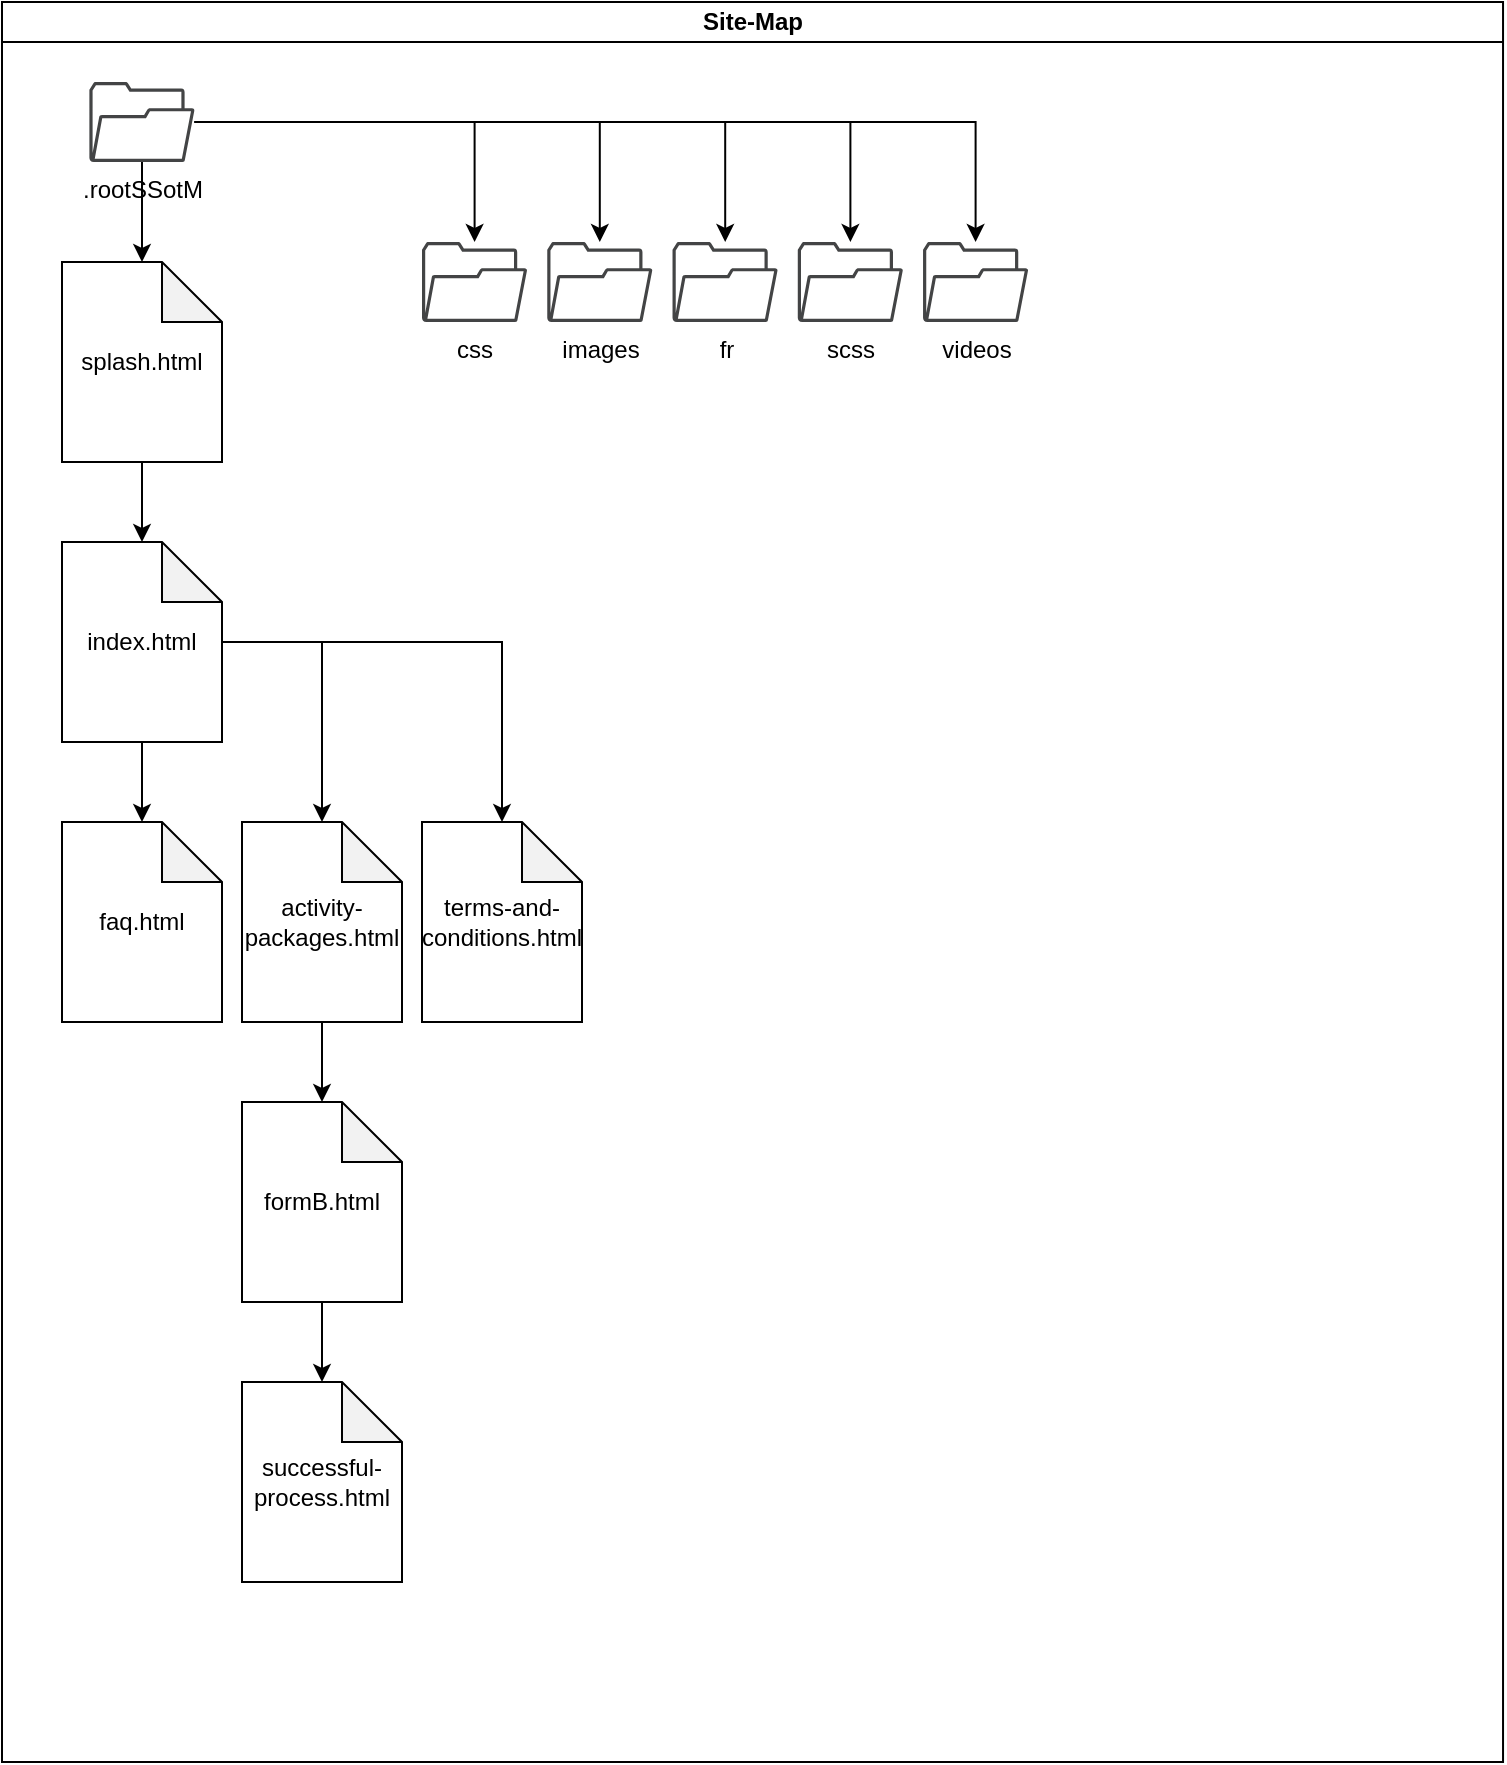 <mxfile version="17.4.0" type="github">
  <diagram id="prtHgNgQTEPvFCAcTncT" name="Page-1">
    <mxGraphModel dx="2062" dy="1122" grid="1" gridSize="10" guides="1" tooltips="1" connect="1" arrows="1" fold="1" page="1" pageScale="1" pageWidth="827" pageHeight="1169" math="0" shadow="0">
      <root>
        <mxCell id="0" />
        <mxCell id="1" parent="0" />
        <mxCell id="dNxyNK7c78bLwvsdeMH5-11" value="Site-Map" style="swimlane;html=1;startSize=20;horizontal=1;containerType=tree;glass=0;" parent="1" vertex="1">
          <mxGeometry x="40" y="80" width="750.52" height="880" as="geometry" />
        </mxCell>
        <mxCell id="O9_XByGZcDf_Zzd5b06f-2" value="splash.html" style="shape=note;whiteSpace=wrap;html=1;backgroundOutline=1;darkOpacity=0.05;" vertex="1" parent="dNxyNK7c78bLwvsdeMH5-11">
          <mxGeometry x="30" y="130" width="80" height="100" as="geometry" />
        </mxCell>
        <mxCell id="O9_XByGZcDf_Zzd5b06f-6" value="" style="edgeStyle=orthogonalEdgeStyle;rounded=0;orthogonalLoop=1;jettySize=auto;html=1;" edge="1" source="O9_XByGZcDf_Zzd5b06f-2" target="O9_XByGZcDf_Zzd5b06f-7" parent="dNxyNK7c78bLwvsdeMH5-11">
          <mxGeometry relative="1" as="geometry" />
        </mxCell>
        <mxCell id="O9_XByGZcDf_Zzd5b06f-7" value="index.html" style="shape=note;whiteSpace=wrap;html=1;backgroundOutline=1;darkOpacity=0.05;" vertex="1" parent="dNxyNK7c78bLwvsdeMH5-11">
          <mxGeometry x="30" y="270" width="80" height="100" as="geometry" />
        </mxCell>
        <mxCell id="O9_XByGZcDf_Zzd5b06f-8" value="" style="edgeStyle=orthogonalEdgeStyle;rounded=0;orthogonalLoop=1;jettySize=auto;html=1;" edge="1" target="O9_XByGZcDf_Zzd5b06f-9" source="O9_XByGZcDf_Zzd5b06f-7" parent="dNxyNK7c78bLwvsdeMH5-11">
          <mxGeometry relative="1" as="geometry">
            <mxPoint x="110" y="310" as="sourcePoint" />
          </mxGeometry>
        </mxCell>
        <mxCell id="O9_XByGZcDf_Zzd5b06f-9" value="faq.html" style="shape=note;whiteSpace=wrap;html=1;backgroundOutline=1;darkOpacity=0.05;" vertex="1" parent="dNxyNK7c78bLwvsdeMH5-11">
          <mxGeometry x="30" y="410" width="80" height="100" as="geometry" />
        </mxCell>
        <mxCell id="O9_XByGZcDf_Zzd5b06f-10" value="" style="edgeStyle=orthogonalEdgeStyle;rounded=0;orthogonalLoop=1;jettySize=auto;html=1;" edge="1" target="O9_XByGZcDf_Zzd5b06f-11" source="O9_XByGZcDf_Zzd5b06f-7" parent="dNxyNK7c78bLwvsdeMH5-11">
          <mxGeometry relative="1" as="geometry">
            <mxPoint x="110" y="310" as="sourcePoint" />
          </mxGeometry>
        </mxCell>
        <mxCell id="O9_XByGZcDf_Zzd5b06f-11" value="activity-packages.html" style="shape=note;whiteSpace=wrap;html=1;backgroundOutline=1;darkOpacity=0.05;" vertex="1" parent="dNxyNK7c78bLwvsdeMH5-11">
          <mxGeometry x="120" y="410" width="80" height="100" as="geometry" />
        </mxCell>
        <mxCell id="O9_XByGZcDf_Zzd5b06f-12" value="" style="edgeStyle=orthogonalEdgeStyle;rounded=0;orthogonalLoop=1;jettySize=auto;html=1;" edge="1" target="O9_XByGZcDf_Zzd5b06f-13" source="O9_XByGZcDf_Zzd5b06f-7" parent="dNxyNK7c78bLwvsdeMH5-11">
          <mxGeometry relative="1" as="geometry">
            <mxPoint x="110" y="310" as="sourcePoint" />
          </mxGeometry>
        </mxCell>
        <mxCell id="O9_XByGZcDf_Zzd5b06f-13" value="terms-and-conditions.html" style="shape=note;whiteSpace=wrap;html=1;backgroundOutline=1;darkOpacity=0.05;" vertex="1" parent="dNxyNK7c78bLwvsdeMH5-11">
          <mxGeometry x="210" y="410" width="80" height="100" as="geometry" />
        </mxCell>
        <mxCell id="O9_XByGZcDf_Zzd5b06f-14" value="" style="edgeStyle=orthogonalEdgeStyle;rounded=0;orthogonalLoop=1;jettySize=auto;html=1;" edge="1" target="O9_XByGZcDf_Zzd5b06f-15" source="O9_XByGZcDf_Zzd5b06f-11" parent="dNxyNK7c78bLwvsdeMH5-11">
          <mxGeometry relative="1" as="geometry">
            <mxPoint x="150" y="400" as="sourcePoint" />
          </mxGeometry>
        </mxCell>
        <mxCell id="O9_XByGZcDf_Zzd5b06f-15" value="formB.html" style="shape=note;whiteSpace=wrap;html=1;backgroundOutline=1;darkOpacity=0.05;" vertex="1" parent="dNxyNK7c78bLwvsdeMH5-11">
          <mxGeometry x="120" y="550" width="80" height="100" as="geometry" />
        </mxCell>
        <mxCell id="O9_XByGZcDf_Zzd5b06f-16" value="" style="edgeStyle=orthogonalEdgeStyle;rounded=0;orthogonalLoop=1;jettySize=auto;html=1;" edge="1" target="O9_XByGZcDf_Zzd5b06f-17" source="O9_XByGZcDf_Zzd5b06f-15" parent="dNxyNK7c78bLwvsdeMH5-11">
          <mxGeometry relative="1" as="geometry">
            <mxPoint x="200" y="590" as="sourcePoint" />
          </mxGeometry>
        </mxCell>
        <mxCell id="O9_XByGZcDf_Zzd5b06f-17" value="successful-process.html" style="shape=note;whiteSpace=wrap;html=1;backgroundOutline=1;darkOpacity=0.05;" vertex="1" parent="dNxyNK7c78bLwvsdeMH5-11">
          <mxGeometry x="120" y="690" width="80" height="100" as="geometry" />
        </mxCell>
        <mxCell id="O9_XByGZcDf_Zzd5b06f-19" style="edgeStyle=orthogonalEdgeStyle;rounded=0;orthogonalLoop=1;jettySize=auto;html=1;entryX=0.5;entryY=0;entryDx=0;entryDy=0;entryPerimeter=0;" edge="1" parent="dNxyNK7c78bLwvsdeMH5-11" source="O9_XByGZcDf_Zzd5b06f-18" target="O9_XByGZcDf_Zzd5b06f-2">
          <mxGeometry relative="1" as="geometry" />
        </mxCell>
        <mxCell id="O9_XByGZcDf_Zzd5b06f-18" value=".rootSSotM" style="sketch=0;pointerEvents=1;shadow=0;dashed=0;html=1;strokeColor=none;fillColor=#434445;aspect=fixed;labelPosition=center;verticalLabelPosition=bottom;verticalAlign=top;align=center;outlineConnect=0;shape=mxgraph.vvd.folder;" vertex="1" parent="dNxyNK7c78bLwvsdeMH5-11">
          <mxGeometry x="43.69" y="40" width="52.63" height="40" as="geometry" />
        </mxCell>
        <mxCell id="O9_XByGZcDf_Zzd5b06f-20" value="" style="edgeStyle=orthogonalEdgeStyle;rounded=0;orthogonalLoop=1;jettySize=auto;html=1;" edge="1" source="O9_XByGZcDf_Zzd5b06f-18" target="O9_XByGZcDf_Zzd5b06f-21" parent="dNxyNK7c78bLwvsdeMH5-11">
          <mxGeometry relative="1" as="geometry" />
        </mxCell>
        <mxCell id="O9_XByGZcDf_Zzd5b06f-21" value="css" style="sketch=0;pointerEvents=1;shadow=0;dashed=0;html=1;strokeColor=none;fillColor=#434445;aspect=fixed;labelPosition=center;verticalLabelPosition=bottom;verticalAlign=top;align=center;outlineConnect=0;shape=mxgraph.vvd.folder;" vertex="1" parent="dNxyNK7c78bLwvsdeMH5-11">
          <mxGeometry x="210" y="120" width="52.63" height="40" as="geometry" />
        </mxCell>
        <mxCell id="O9_XByGZcDf_Zzd5b06f-22" value="" style="edgeStyle=orthogonalEdgeStyle;rounded=0;orthogonalLoop=1;jettySize=auto;html=1;" edge="1" source="O9_XByGZcDf_Zzd5b06f-18" target="O9_XByGZcDf_Zzd5b06f-23" parent="dNxyNK7c78bLwvsdeMH5-11">
          <mxGeometry relative="1" as="geometry" />
        </mxCell>
        <mxCell id="O9_XByGZcDf_Zzd5b06f-23" value="images" style="sketch=0;pointerEvents=1;shadow=0;dashed=0;html=1;strokeColor=none;fillColor=#434445;aspect=fixed;labelPosition=center;verticalLabelPosition=bottom;verticalAlign=top;align=center;outlineConnect=0;shape=mxgraph.vvd.folder;" vertex="1" parent="dNxyNK7c78bLwvsdeMH5-11">
          <mxGeometry x="272.63" y="120" width="52.63" height="40" as="geometry" />
        </mxCell>
        <mxCell id="O9_XByGZcDf_Zzd5b06f-24" value="" style="edgeStyle=orthogonalEdgeStyle;rounded=0;orthogonalLoop=1;jettySize=auto;html=1;" edge="1" source="O9_XByGZcDf_Zzd5b06f-18" target="O9_XByGZcDf_Zzd5b06f-25" parent="dNxyNK7c78bLwvsdeMH5-11">
          <mxGeometry relative="1" as="geometry" />
        </mxCell>
        <mxCell id="O9_XByGZcDf_Zzd5b06f-25" value="fr" style="sketch=0;pointerEvents=1;shadow=0;dashed=0;html=1;strokeColor=none;fillColor=#434445;aspect=fixed;labelPosition=center;verticalLabelPosition=bottom;verticalAlign=top;align=center;outlineConnect=0;shape=mxgraph.vvd.folder;" vertex="1" parent="dNxyNK7c78bLwvsdeMH5-11">
          <mxGeometry x="335.26" y="120" width="52.63" height="40" as="geometry" />
        </mxCell>
        <mxCell id="O9_XByGZcDf_Zzd5b06f-28" value="" style="edgeStyle=orthogonalEdgeStyle;rounded=0;orthogonalLoop=1;jettySize=auto;html=1;" edge="1" source="O9_XByGZcDf_Zzd5b06f-18" target="O9_XByGZcDf_Zzd5b06f-29" parent="dNxyNK7c78bLwvsdeMH5-11">
          <mxGeometry relative="1" as="geometry" />
        </mxCell>
        <mxCell id="O9_XByGZcDf_Zzd5b06f-29" value="scss" style="sketch=0;pointerEvents=1;shadow=0;dashed=0;html=1;strokeColor=none;fillColor=#434445;aspect=fixed;labelPosition=center;verticalLabelPosition=bottom;verticalAlign=top;align=center;outlineConnect=0;shape=mxgraph.vvd.folder;" vertex="1" parent="dNxyNK7c78bLwvsdeMH5-11">
          <mxGeometry x="397.89" y="120" width="52.63" height="40" as="geometry" />
        </mxCell>
        <mxCell id="O9_XByGZcDf_Zzd5b06f-34" value="" style="edgeStyle=orthogonalEdgeStyle;rounded=0;orthogonalLoop=1;jettySize=auto;html=1;" edge="1" source="O9_XByGZcDf_Zzd5b06f-18" target="O9_XByGZcDf_Zzd5b06f-35" parent="dNxyNK7c78bLwvsdeMH5-11">
          <mxGeometry relative="1" as="geometry" />
        </mxCell>
        <mxCell id="O9_XByGZcDf_Zzd5b06f-35" value="videos" style="sketch=0;pointerEvents=1;shadow=0;dashed=0;html=1;strokeColor=none;fillColor=#434445;aspect=fixed;labelPosition=center;verticalLabelPosition=bottom;verticalAlign=top;align=center;outlineConnect=0;shape=mxgraph.vvd.folder;" vertex="1" parent="dNxyNK7c78bLwvsdeMH5-11">
          <mxGeometry x="460.52" y="120" width="52.63" height="40" as="geometry" />
        </mxCell>
      </root>
    </mxGraphModel>
  </diagram>
</mxfile>
